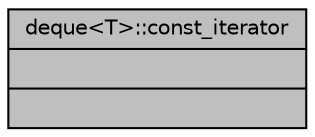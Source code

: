 digraph "deque&lt;T&gt;::const_iterator"
{
 // INTERACTIVE_SVG=YES
  bgcolor="transparent";
  edge [fontname="Helvetica",fontsize="10",labelfontname="Helvetica",labelfontsize="10"];
  node [fontname="Helvetica",fontsize="10",shape=record];
  Node1 [label="{deque\<T\>::const_iterator\n||}",height=0.2,width=0.4,color="black", fillcolor="grey75", style="filled", fontcolor="black"];
}
